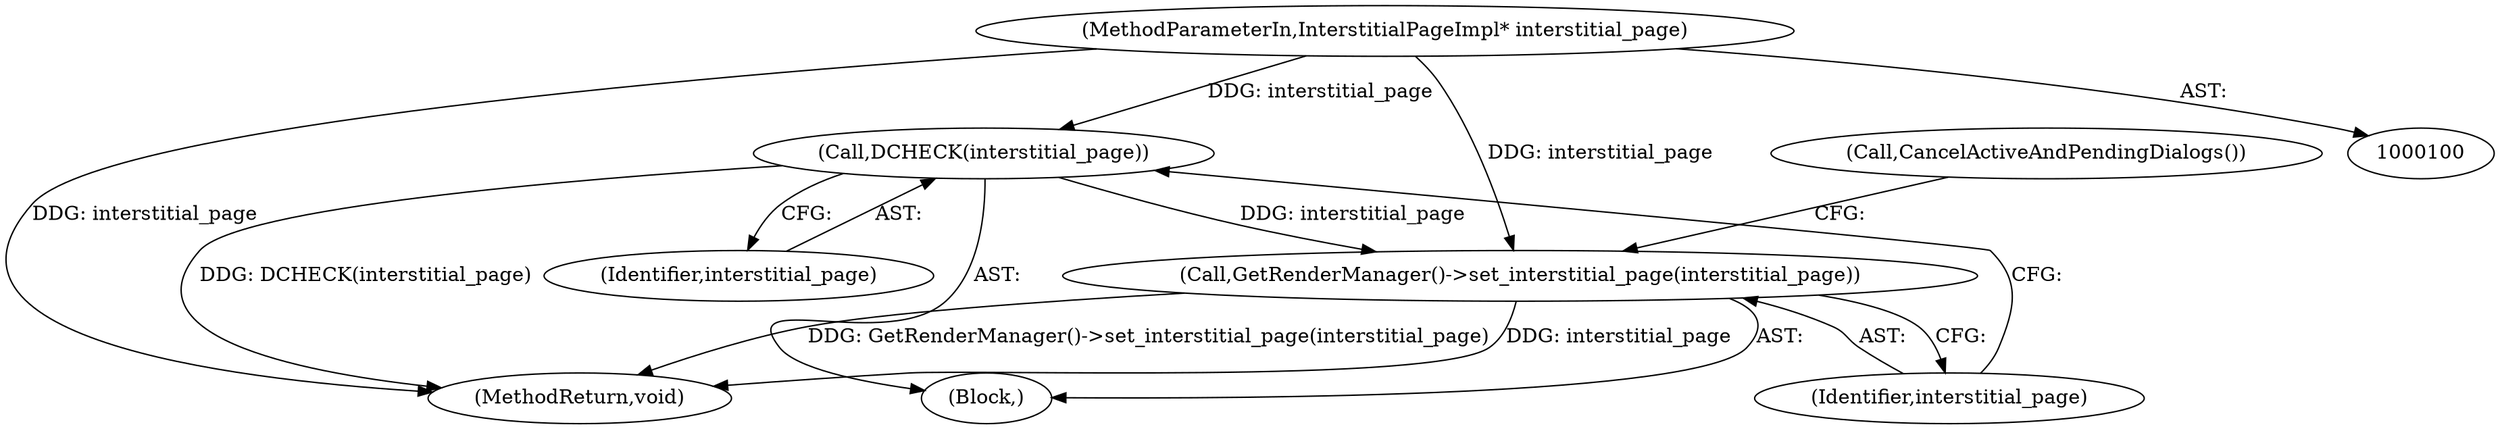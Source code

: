 digraph "1_Chrome_adca986a53b31b6da4cb22f8e755f6856daea89a_4@del" {
"1000103" [label="(Call,DCHECK(interstitial_page))"];
"1000101" [label="(MethodParameterIn,InterstitialPageImpl* interstitial_page)"];
"1000105" [label="(Call,GetRenderManager()->set_interstitial_page(interstitial_page))"];
"1000104" [label="(Identifier,interstitial_page)"];
"1000107" [label="(Call,CancelActiveAndPendingDialogs())"];
"1000106" [label="(Identifier,interstitial_page)"];
"1000101" [label="(MethodParameterIn,InterstitialPageImpl* interstitial_page)"];
"1000102" [label="(Block,)"];
"1000103" [label="(Call,DCHECK(interstitial_page))"];
"1000105" [label="(Call,GetRenderManager()->set_interstitial_page(interstitial_page))"];
"1000130" [label="(MethodReturn,void)"];
"1000103" -> "1000102"  [label="AST: "];
"1000103" -> "1000104"  [label="CFG: "];
"1000104" -> "1000103"  [label="AST: "];
"1000106" -> "1000103"  [label="CFG: "];
"1000103" -> "1000130"  [label="DDG: DCHECK(interstitial_page)"];
"1000101" -> "1000103"  [label="DDG: interstitial_page"];
"1000103" -> "1000105"  [label="DDG: interstitial_page"];
"1000101" -> "1000100"  [label="AST: "];
"1000101" -> "1000130"  [label="DDG: interstitial_page"];
"1000101" -> "1000105"  [label="DDG: interstitial_page"];
"1000105" -> "1000102"  [label="AST: "];
"1000105" -> "1000106"  [label="CFG: "];
"1000106" -> "1000105"  [label="AST: "];
"1000107" -> "1000105"  [label="CFG: "];
"1000105" -> "1000130"  [label="DDG: GetRenderManager()->set_interstitial_page(interstitial_page)"];
"1000105" -> "1000130"  [label="DDG: interstitial_page"];
}
